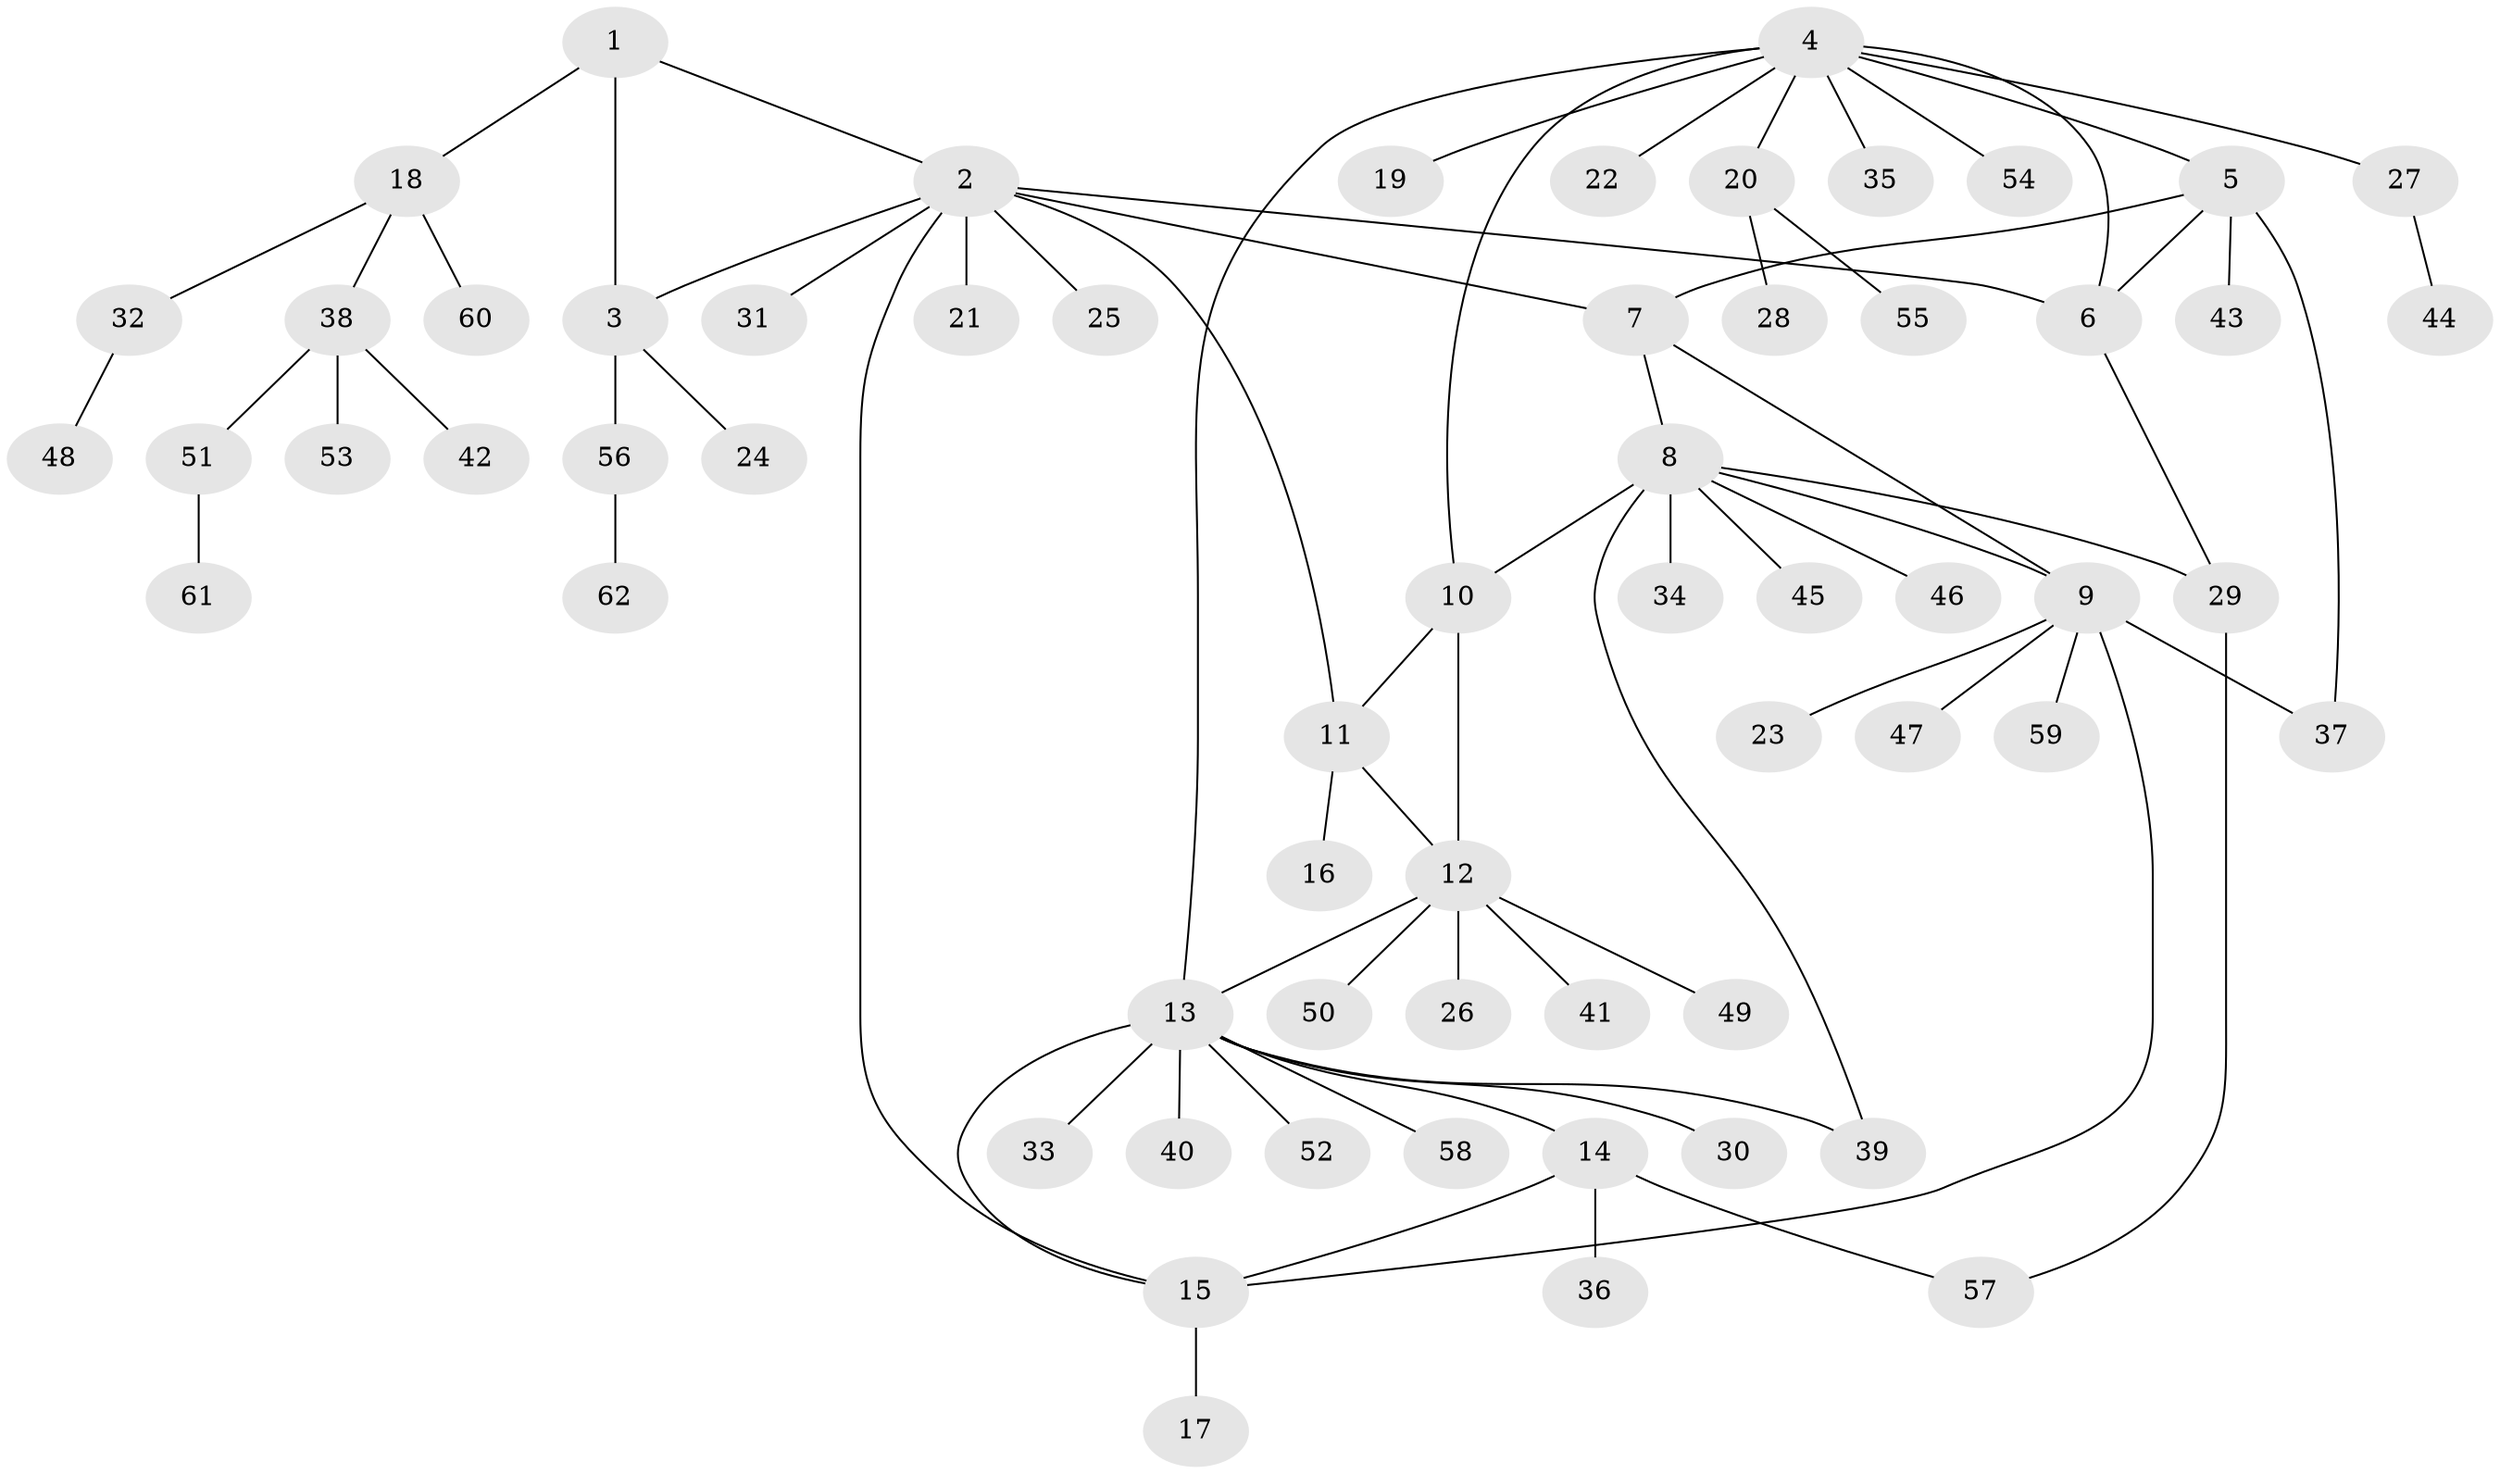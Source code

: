 // Generated by graph-tools (version 1.1) at 2025/54/03/09/25 04:54:04]
// undirected, 62 vertices, 76 edges
graph export_dot {
graph [start="1"]
  node [color=gray90,style=filled];
  1;
  2;
  3;
  4;
  5;
  6;
  7;
  8;
  9;
  10;
  11;
  12;
  13;
  14;
  15;
  16;
  17;
  18;
  19;
  20;
  21;
  22;
  23;
  24;
  25;
  26;
  27;
  28;
  29;
  30;
  31;
  32;
  33;
  34;
  35;
  36;
  37;
  38;
  39;
  40;
  41;
  42;
  43;
  44;
  45;
  46;
  47;
  48;
  49;
  50;
  51;
  52;
  53;
  54;
  55;
  56;
  57;
  58;
  59;
  60;
  61;
  62;
  1 -- 2;
  1 -- 3;
  1 -- 18;
  2 -- 3;
  2 -- 6;
  2 -- 7;
  2 -- 11;
  2 -- 15;
  2 -- 21;
  2 -- 25;
  2 -- 31;
  3 -- 24;
  3 -- 56;
  4 -- 5;
  4 -- 6;
  4 -- 10;
  4 -- 13;
  4 -- 19;
  4 -- 20;
  4 -- 22;
  4 -- 27;
  4 -- 35;
  4 -- 54;
  5 -- 6;
  5 -- 7;
  5 -- 37;
  5 -- 43;
  6 -- 29;
  7 -- 8;
  7 -- 9;
  8 -- 9;
  8 -- 10;
  8 -- 29;
  8 -- 34;
  8 -- 39;
  8 -- 45;
  8 -- 46;
  9 -- 15;
  9 -- 23;
  9 -- 37;
  9 -- 47;
  9 -- 59;
  10 -- 11;
  10 -- 12;
  11 -- 12;
  11 -- 16;
  12 -- 13;
  12 -- 26;
  12 -- 41;
  12 -- 49;
  12 -- 50;
  13 -- 14;
  13 -- 15;
  13 -- 30;
  13 -- 33;
  13 -- 39;
  13 -- 40;
  13 -- 52;
  13 -- 58;
  14 -- 15;
  14 -- 36;
  14 -- 57;
  15 -- 17;
  18 -- 32;
  18 -- 38;
  18 -- 60;
  20 -- 28;
  20 -- 55;
  27 -- 44;
  29 -- 57;
  32 -- 48;
  38 -- 42;
  38 -- 51;
  38 -- 53;
  51 -- 61;
  56 -- 62;
}
